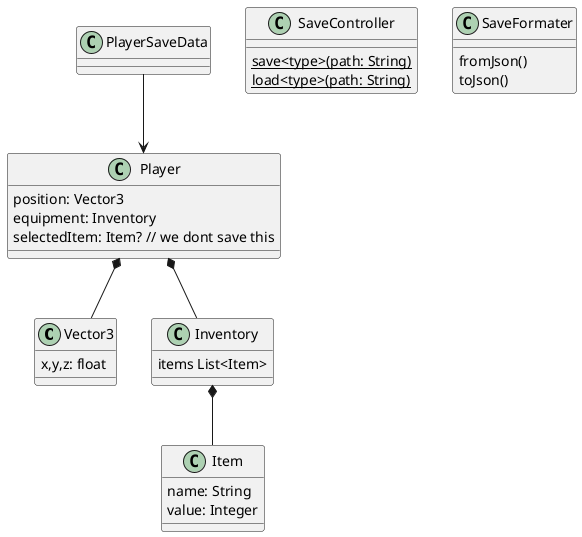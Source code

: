 @startuml saveSystemClassOverview


class Vector3
{
    x,y,z: float
}

class Item
{
    name: String
    value: Integer
}

class Inventory
{
    items List<Item>
}

Inventory *--Item

class Player
{
    position: Vector3
    equipment: Inventory
    selectedItem: Item? // we dont save this
}

Player *-- Vector3
Player *-- Inventory


class PlayerSaveData
{

}

PlayerSaveData --> Player

class SaveController
{
    {static} save<type>(path: String)
    {static} load<type>(path: String)
}

class SaveFormater
{
    fromJson()
    toJson()
}

@enduml
